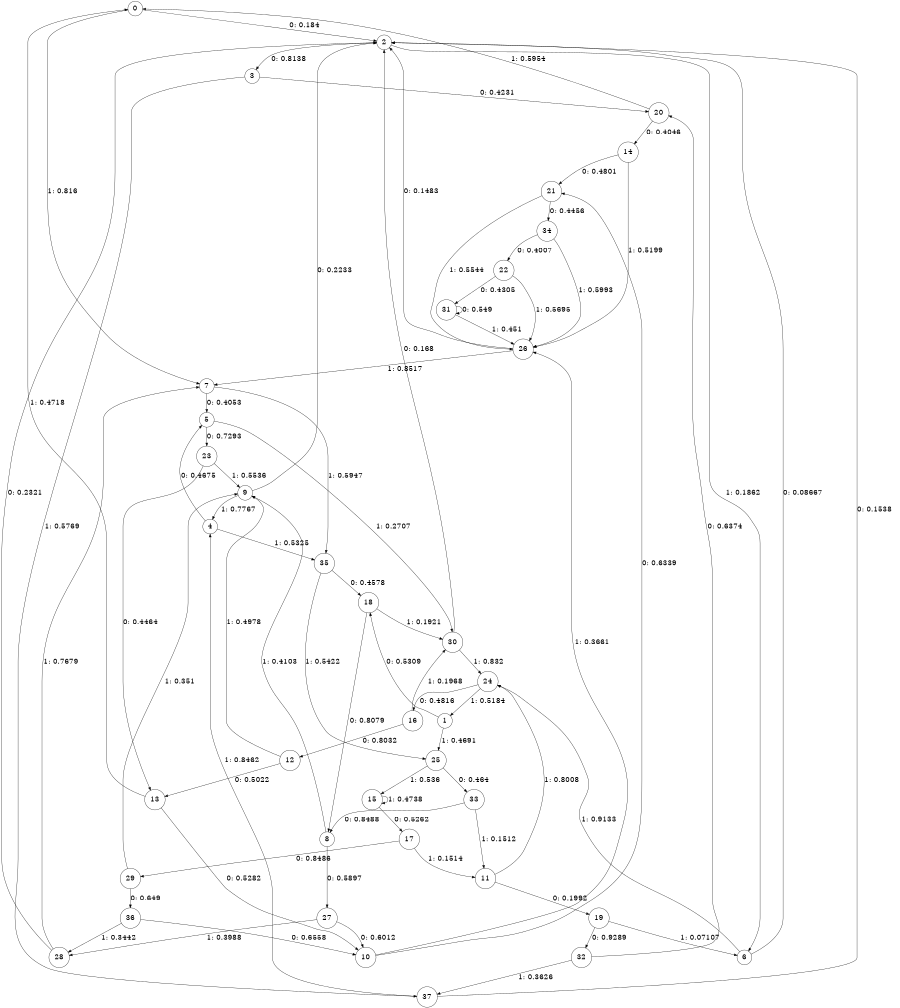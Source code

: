 digraph "ch34faceL8" {
size = "6,8.5";
ratio = "fill";
node [shape = circle];
node [fontsize = 24];
edge [fontsize = 24];
0 -> 2 [label = "0: 0.184    "];
0 -> 7 [label = "1: 0.816    "];
1 -> 18 [label = "0: 0.5309   "];
1 -> 25 [label = "1: 0.4691   "];
2 -> 3 [label = "0: 0.8138   "];
2 -> 6 [label = "1: 0.1862   "];
3 -> 20 [label = "0: 0.4231   "];
3 -> 37 [label = "1: 0.5769   "];
4 -> 5 [label = "0: 0.4675   "];
4 -> 35 [label = "1: 0.5325   "];
5 -> 23 [label = "0: 0.7293   "];
5 -> 30 [label = "1: 0.2707   "];
6 -> 2 [label = "0: 0.08667  "];
6 -> 24 [label = "1: 0.9133   "];
7 -> 5 [label = "0: 0.4053   "];
7 -> 35 [label = "1: 0.5947   "];
8 -> 27 [label = "0: 0.5897   "];
8 -> 9 [label = "1: 0.4103   "];
9 -> 2 [label = "0: 0.2233   "];
9 -> 4 [label = "1: 0.7767   "];
10 -> 21 [label = "0: 0.6339   "];
10 -> 26 [label = "1: 0.3661   "];
11 -> 19 [label = "0: 0.1992   "];
11 -> 24 [label = "1: 0.8008   "];
12 -> 13 [label = "0: 0.5022   "];
12 -> 9 [label = "1: 0.4978   "];
13 -> 10 [label = "0: 0.5282   "];
13 -> 0 [label = "1: 0.4718   "];
14 -> 21 [label = "0: 0.4801   "];
14 -> 26 [label = "1: 0.5199   "];
15 -> 17 [label = "0: 0.5262   "];
15 -> 15 [label = "1: 0.4738   "];
16 -> 12 [label = "0: 0.8032   "];
16 -> 30 [label = "1: 0.1968   "];
17 -> 29 [label = "0: 0.8486   "];
17 -> 11 [label = "1: 0.1514   "];
18 -> 8 [label = "0: 0.8079   "];
18 -> 30 [label = "1: 0.1921   "];
19 -> 32 [label = "0: 0.9289   "];
19 -> 6 [label = "1: 0.07107  "];
20 -> 14 [label = "0: 0.4046   "];
20 -> 0 [label = "1: 0.5954   "];
21 -> 34 [label = "0: 0.4456   "];
21 -> 26 [label = "1: 0.5544   "];
22 -> 31 [label = "0: 0.4305   "];
22 -> 26 [label = "1: 0.5695   "];
23 -> 13 [label = "0: 0.4464   "];
23 -> 9 [label = "1: 0.5536   "];
24 -> 16 [label = "0: 0.4816   "];
24 -> 1 [label = "1: 0.5184   "];
25 -> 33 [label = "0: 0.464    "];
25 -> 15 [label = "1: 0.536    "];
26 -> 2 [label = "0: 0.1483   "];
26 -> 7 [label = "1: 0.8517   "];
27 -> 10 [label = "0: 0.6012   "];
27 -> 28 [label = "1: 0.3988   "];
28 -> 2 [label = "0: 0.2321   "];
28 -> 7 [label = "1: 0.7679   "];
29 -> 36 [label = "0: 0.649    "];
29 -> 9 [label = "1: 0.351    "];
30 -> 2 [label = "0: 0.168    "];
30 -> 24 [label = "1: 0.832    "];
31 -> 31 [label = "0: 0.549    "];
31 -> 26 [label = "1: 0.451    "];
32 -> 20 [label = "0: 0.6374   "];
32 -> 37 [label = "1: 0.3626   "];
33 -> 8 [label = "0: 0.8488   "];
33 -> 11 [label = "1: 0.1512   "];
34 -> 22 [label = "0: 0.4007   "];
34 -> 26 [label = "1: 0.5993   "];
35 -> 18 [label = "0: 0.4578   "];
35 -> 25 [label = "1: 0.5422   "];
36 -> 10 [label = "0: 0.6558   "];
36 -> 28 [label = "1: 0.3442   "];
37 -> 2 [label = "0: 0.1538   "];
37 -> 4 [label = "1: 0.8462   "];
}